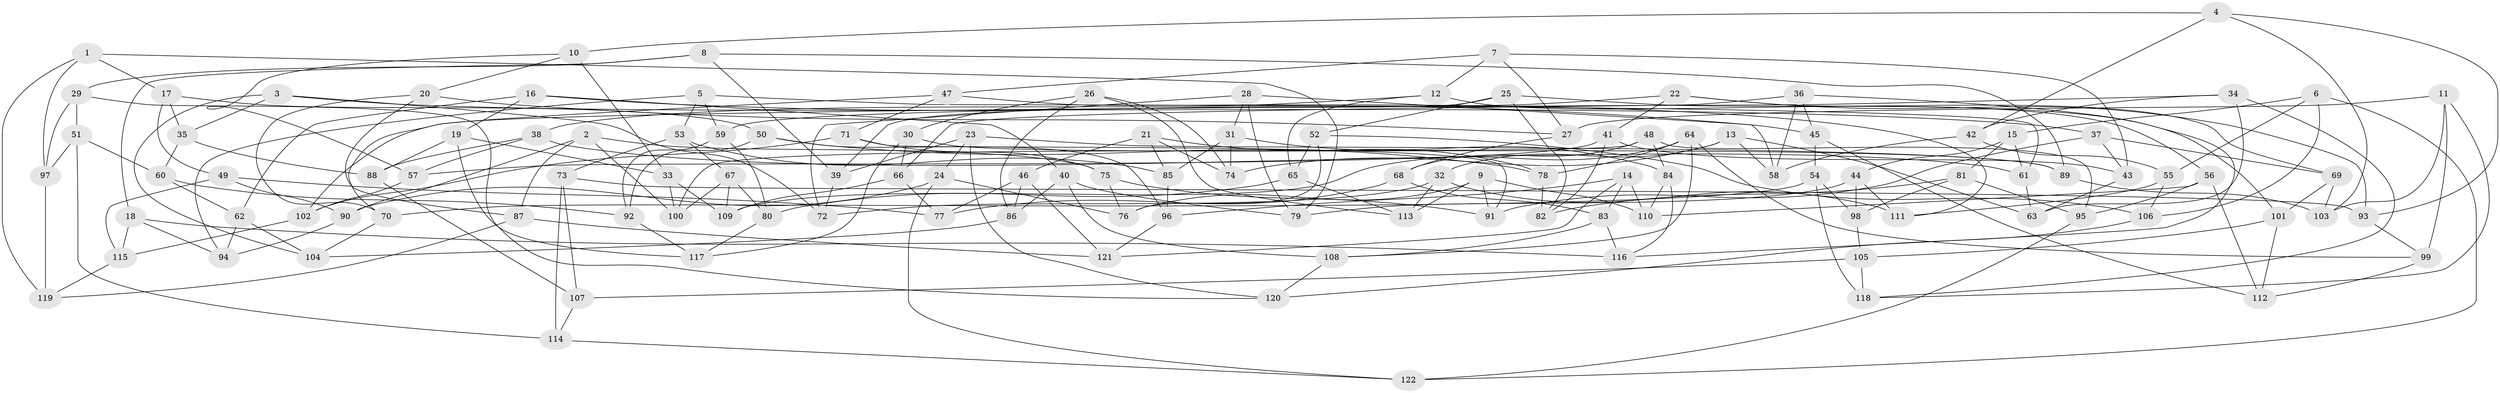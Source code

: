 // Generated by graph-tools (version 1.1) at 2025/50/03/09/25 03:50:49]
// undirected, 122 vertices, 244 edges
graph export_dot {
graph [start="1"]
  node [color=gray90,style=filled];
  1;
  2;
  3;
  4;
  5;
  6;
  7;
  8;
  9;
  10;
  11;
  12;
  13;
  14;
  15;
  16;
  17;
  18;
  19;
  20;
  21;
  22;
  23;
  24;
  25;
  26;
  27;
  28;
  29;
  30;
  31;
  32;
  33;
  34;
  35;
  36;
  37;
  38;
  39;
  40;
  41;
  42;
  43;
  44;
  45;
  46;
  47;
  48;
  49;
  50;
  51;
  52;
  53;
  54;
  55;
  56;
  57;
  58;
  59;
  60;
  61;
  62;
  63;
  64;
  65;
  66;
  67;
  68;
  69;
  70;
  71;
  72;
  73;
  74;
  75;
  76;
  77;
  78;
  79;
  80;
  81;
  82;
  83;
  84;
  85;
  86;
  87;
  88;
  89;
  90;
  91;
  92;
  93;
  94;
  95;
  96;
  97;
  98;
  99;
  100;
  101;
  102;
  103;
  104;
  105;
  106;
  107;
  108;
  109;
  110;
  111;
  112;
  113;
  114;
  115;
  116;
  117;
  118;
  119;
  120;
  121;
  122;
  1 -- 17;
  1 -- 97;
  1 -- 79;
  1 -- 119;
  2 -- 75;
  2 -- 100;
  2 -- 87;
  2 -- 90;
  3 -- 104;
  3 -- 72;
  3 -- 37;
  3 -- 35;
  4 -- 103;
  4 -- 10;
  4 -- 93;
  4 -- 42;
  5 -- 53;
  5 -- 94;
  5 -- 61;
  5 -- 59;
  6 -- 15;
  6 -- 106;
  6 -- 55;
  6 -- 122;
  7 -- 43;
  7 -- 27;
  7 -- 47;
  7 -- 12;
  8 -- 89;
  8 -- 29;
  8 -- 18;
  8 -- 39;
  9 -- 113;
  9 -- 91;
  9 -- 110;
  9 -- 76;
  10 -- 57;
  10 -- 20;
  10 -- 33;
  11 -- 27;
  11 -- 99;
  11 -- 103;
  11 -- 118;
  12 -- 65;
  12 -- 38;
  12 -- 56;
  13 -- 74;
  13 -- 63;
  13 -- 32;
  13 -- 58;
  14 -- 121;
  14 -- 83;
  14 -- 96;
  14 -- 110;
  15 -- 81;
  15 -- 61;
  15 -- 44;
  16 -- 19;
  16 -- 45;
  16 -- 40;
  16 -- 62;
  17 -- 35;
  17 -- 49;
  17 -- 50;
  18 -- 94;
  18 -- 115;
  18 -- 116;
  19 -- 117;
  19 -- 88;
  19 -- 33;
  20 -- 87;
  20 -- 27;
  20 -- 70;
  21 -- 74;
  21 -- 85;
  21 -- 78;
  21 -- 46;
  22 -- 41;
  22 -- 59;
  22 -- 93;
  22 -- 69;
  23 -- 89;
  23 -- 120;
  23 -- 39;
  23 -- 24;
  24 -- 90;
  24 -- 76;
  24 -- 122;
  25 -- 101;
  25 -- 52;
  25 -- 39;
  25 -- 82;
  26 -- 86;
  26 -- 113;
  26 -- 30;
  26 -- 74;
  27 -- 68;
  28 -- 72;
  28 -- 31;
  28 -- 58;
  28 -- 79;
  29 -- 51;
  29 -- 97;
  29 -- 120;
  30 -- 117;
  30 -- 66;
  30 -- 89;
  31 -- 85;
  31 -- 74;
  31 -- 84;
  32 -- 113;
  32 -- 72;
  32 -- 111;
  33 -- 109;
  33 -- 100;
  34 -- 118;
  34 -- 42;
  34 -- 63;
  34 -- 102;
  35 -- 60;
  35 -- 88;
  36 -- 66;
  36 -- 116;
  36 -- 58;
  36 -- 45;
  37 -- 43;
  37 -- 91;
  37 -- 69;
  38 -- 61;
  38 -- 57;
  38 -- 88;
  39 -- 72;
  40 -- 86;
  40 -- 108;
  40 -- 79;
  41 -- 43;
  41 -- 57;
  41 -- 82;
  42 -- 55;
  42 -- 58;
  43 -- 63;
  44 -- 79;
  44 -- 98;
  44 -- 111;
  45 -- 54;
  45 -- 112;
  46 -- 77;
  46 -- 121;
  46 -- 86;
  47 -- 111;
  47 -- 70;
  47 -- 71;
  48 -- 84;
  48 -- 95;
  48 -- 100;
  48 -- 68;
  49 -- 90;
  49 -- 77;
  49 -- 115;
  50 -- 92;
  50 -- 96;
  50 -- 78;
  51 -- 60;
  51 -- 97;
  51 -- 114;
  52 -- 106;
  52 -- 65;
  52 -- 76;
  53 -- 85;
  53 -- 73;
  53 -- 67;
  54 -- 98;
  54 -- 70;
  54 -- 118;
  55 -- 111;
  55 -- 106;
  56 -- 110;
  56 -- 95;
  56 -- 112;
  57 -- 102;
  59 -- 80;
  59 -- 92;
  60 -- 92;
  60 -- 62;
  61 -- 63;
  62 -- 94;
  62 -- 104;
  64 -- 78;
  64 -- 99;
  64 -- 109;
  64 -- 108;
  65 -- 113;
  65 -- 80;
  66 -- 109;
  66 -- 77;
  67 -- 109;
  67 -- 100;
  67 -- 80;
  68 -- 83;
  68 -- 77;
  69 -- 103;
  69 -- 101;
  70 -- 104;
  71 -- 75;
  71 -- 102;
  71 -- 91;
  73 -- 93;
  73 -- 107;
  73 -- 114;
  75 -- 91;
  75 -- 76;
  78 -- 82;
  80 -- 117;
  81 -- 98;
  81 -- 95;
  81 -- 82;
  83 -- 108;
  83 -- 116;
  84 -- 116;
  84 -- 110;
  85 -- 96;
  86 -- 104;
  87 -- 119;
  87 -- 121;
  88 -- 107;
  89 -- 103;
  90 -- 94;
  92 -- 117;
  93 -- 99;
  95 -- 122;
  96 -- 121;
  97 -- 119;
  98 -- 105;
  99 -- 112;
  101 -- 105;
  101 -- 112;
  102 -- 115;
  105 -- 107;
  105 -- 118;
  106 -- 120;
  107 -- 114;
  108 -- 120;
  114 -- 122;
  115 -- 119;
}
